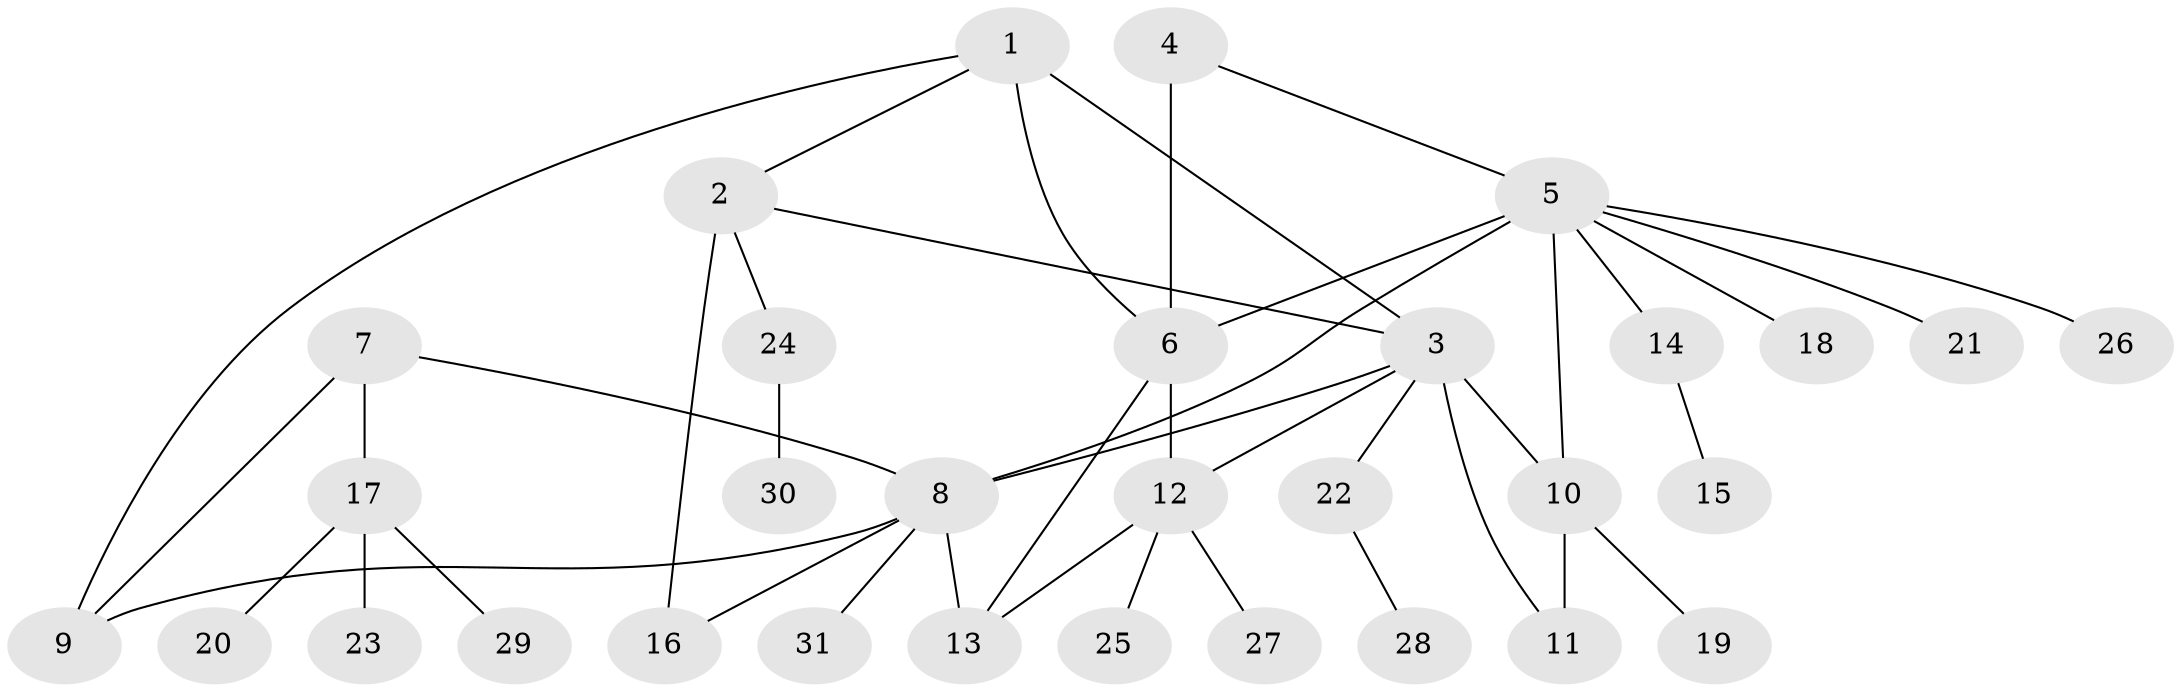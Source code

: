// original degree distribution, {6: 0.03225806451612903, 7: 0.03225806451612903, 3: 0.06451612903225806, 2: 0.16129032258064516, 10: 0.016129032258064516, 8: 0.03225806451612903, 4: 0.04838709677419355, 5: 0.06451612903225806, 1: 0.5483870967741935}
// Generated by graph-tools (version 1.1) at 2025/52/03/04/25 22:52:15]
// undirected, 31 vertices, 41 edges
graph export_dot {
  node [color=gray90,style=filled];
  1;
  2;
  3;
  4;
  5;
  6;
  7;
  8;
  9;
  10;
  11;
  12;
  13;
  14;
  15;
  16;
  17;
  18;
  19;
  20;
  21;
  22;
  23;
  24;
  25;
  26;
  27;
  28;
  29;
  30;
  31;
  1 -- 2 [weight=1.0];
  1 -- 3 [weight=1.0];
  1 -- 6 [weight=2.0];
  1 -- 9 [weight=1.0];
  2 -- 3 [weight=1.0];
  2 -- 16 [weight=3.0];
  2 -- 24 [weight=1.0];
  3 -- 8 [weight=1.0];
  3 -- 10 [weight=1.0];
  3 -- 11 [weight=6.0];
  3 -- 12 [weight=1.0];
  3 -- 22 [weight=1.0];
  4 -- 5 [weight=1.0];
  4 -- 6 [weight=4.0];
  5 -- 6 [weight=1.0];
  5 -- 8 [weight=2.0];
  5 -- 10 [weight=1.0];
  5 -- 14 [weight=1.0];
  5 -- 18 [weight=1.0];
  5 -- 21 [weight=1.0];
  5 -- 26 [weight=1.0];
  6 -- 12 [weight=1.0];
  6 -- 13 [weight=1.0];
  7 -- 8 [weight=1.0];
  7 -- 9 [weight=1.0];
  7 -- 17 [weight=1.0];
  8 -- 9 [weight=1.0];
  8 -- 13 [weight=2.0];
  8 -- 16 [weight=1.0];
  8 -- 31 [weight=1.0];
  10 -- 11 [weight=1.0];
  10 -- 19 [weight=1.0];
  12 -- 13 [weight=1.0];
  12 -- 25 [weight=2.0];
  12 -- 27 [weight=1.0];
  14 -- 15 [weight=1.0];
  17 -- 20 [weight=1.0];
  17 -- 23 [weight=1.0];
  17 -- 29 [weight=1.0];
  22 -- 28 [weight=1.0];
  24 -- 30 [weight=1.0];
}

